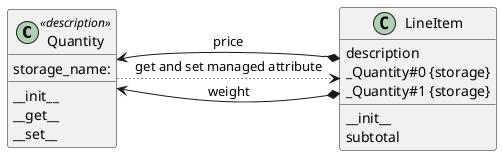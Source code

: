 @startuml
class Quantity <<description>> {
    {field} storage_name:
    {method} __init__
    {method} __get__
    {method} __set__
}

class LineItem {
    {field} description
    {field} _Quantity#0 {storage}
    {field} _Quantity#1 {storage}
    {method} __init__
    {method} subtotal
}

Quantity <-* LineItem: weight
Quantity <-* LineItem: price
Quantity -[dotted]-> LineItem: get and set managed attribute
@enduml